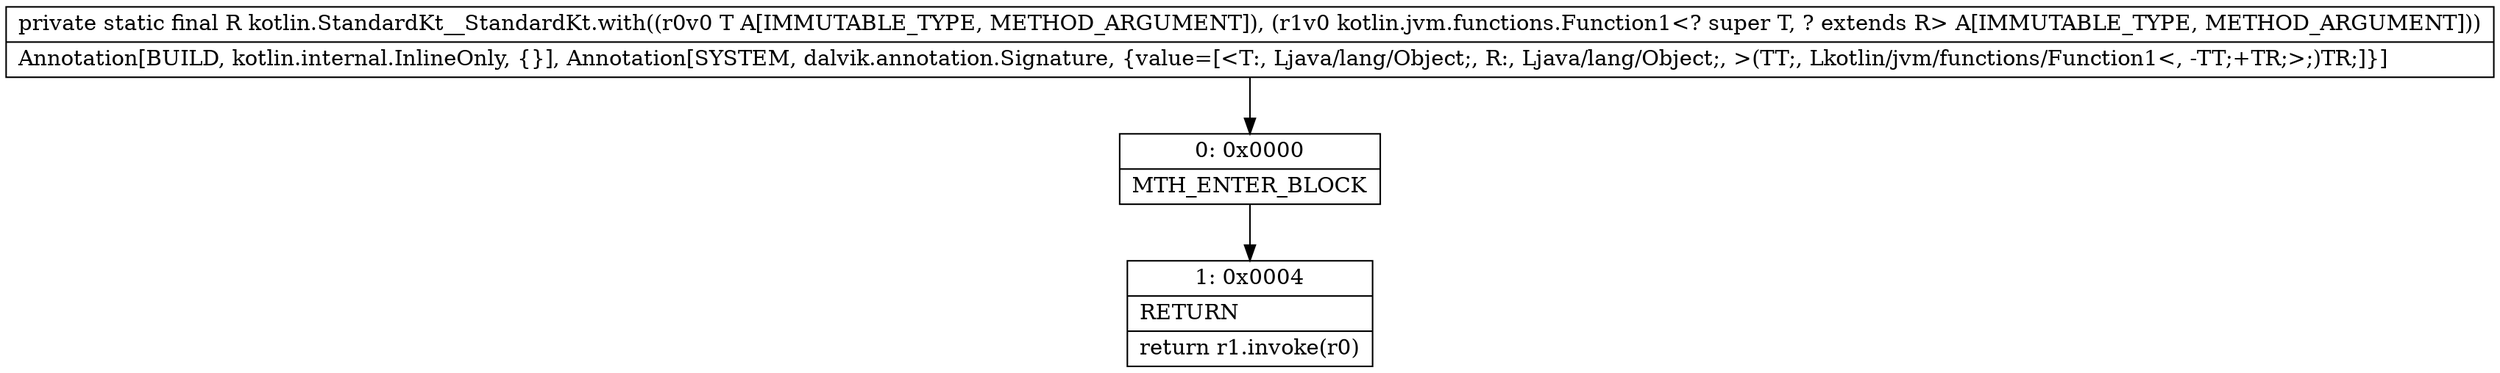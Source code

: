 digraph "CFG forkotlin.StandardKt__StandardKt.with(Ljava\/lang\/Object;Lkotlin\/jvm\/functions\/Function1;)Ljava\/lang\/Object;" {
Node_0 [shape=record,label="{0\:\ 0x0000|MTH_ENTER_BLOCK\l}"];
Node_1 [shape=record,label="{1\:\ 0x0004|RETURN\l|return r1.invoke(r0)\l}"];
MethodNode[shape=record,label="{private static final R kotlin.StandardKt__StandardKt.with((r0v0 T A[IMMUTABLE_TYPE, METHOD_ARGUMENT]), (r1v0 kotlin.jvm.functions.Function1\<? super T, ? extends R\> A[IMMUTABLE_TYPE, METHOD_ARGUMENT]))  | Annotation[BUILD, kotlin.internal.InlineOnly, \{\}], Annotation[SYSTEM, dalvik.annotation.Signature, \{value=[\<T:, Ljava\/lang\/Object;, R:, Ljava\/lang\/Object;, \>(TT;, Lkotlin\/jvm\/functions\/Function1\<, \-TT;+TR;\>;)TR;]\}]\l}"];
MethodNode -> Node_0;
Node_0 -> Node_1;
}

